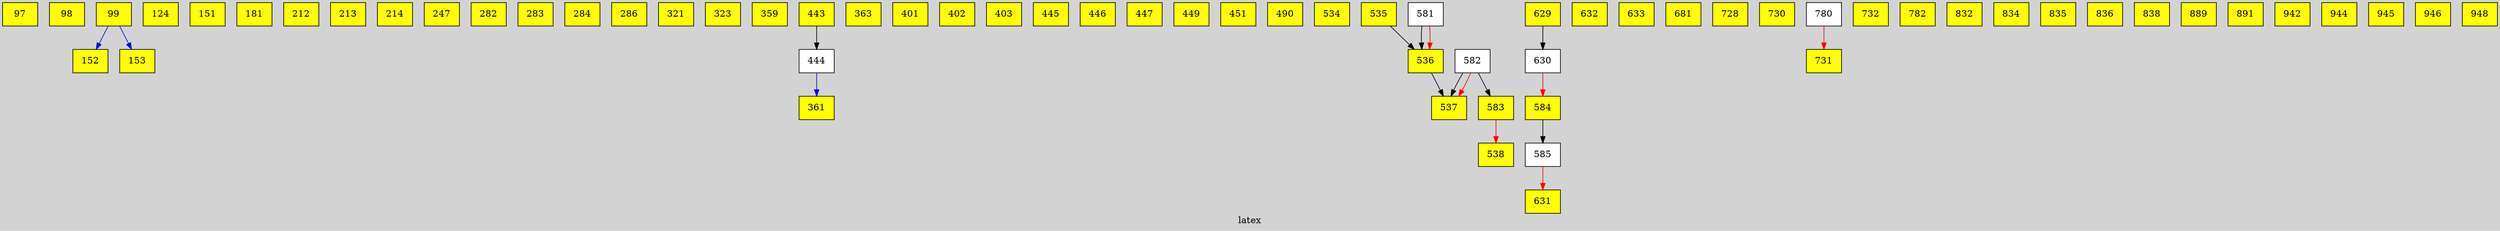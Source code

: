 digraph G {
graph [bgcolor=lightgrey]
node [shape=box]
label = "latex";
texlbl = "\huge{$time(s) = 7.57326e+06              \ \ \ \ T_9 = 0.3              \ \ \ \ \rho(g/cc) = 1000              \ \ \ \ {\mathrm{flow}_{max}} = 3.05091e-11$}";
97 [texlbl="\huge{$^{20}\mathrm{Ne}$}"             pos="750,750!",             style=filled, fillcolor="yellow"             ]
;
98 [texlbl="\huge{$^{21}\mathrm{Ne}$}"             pos="825,750!",             style=filled, fillcolor="yellow"             ]
;
99 [texlbl="\huge{$^{22}\mathrm{Ne}$}"             pos="900,750!",             style=filled, fillcolor="yellow"             ]
;
124 [texlbl="\huge{$^{23}\mathrm{Na}$}"             pos="900,825!",             style=filled, fillcolor="yellow"             ]
;
151 [texlbl="\huge{$^{24}\mathrm{Mg}$}"             pos="900,900!",             style=filled, fillcolor="yellow"             ]
;
152 [texlbl="\huge{$^{25}\mathrm{Mg}$}"             pos="975,900!",             style=filled, fillcolor="yellow"             ]
;
153 [texlbl="\huge{$^{26}\mathrm{Mg}$}"             pos="1050,900!",             style=filled, fillcolor="yellow"             ]
;
181 [texlbl="\huge{$^{27}\mathrm{Al}$}"             pos="1050,975!",             style=filled, fillcolor="yellow"             ]
;
212 [texlbl="\huge{$^{28}\mathrm{Si}$}"             pos="1050,1050!",             style=filled, fillcolor="yellow"             ]
;
213 [texlbl="\huge{$^{29}\mathrm{Si}$}"             pos="1125,1050!",             style=filled, fillcolor="yellow"             ]
;
214 [texlbl="\huge{$^{30}\mathrm{Si}$}"             pos="1200,1050!",             style=filled, fillcolor="yellow"             ]
;
247 [texlbl="\huge{$^{31}\mathrm{P}$}"             pos="1200,1125!",             style=filled, fillcolor="yellow"             ]
;
282 [texlbl="\huge{$^{32}\mathrm{S}$}"             pos="1200,1200!",             style=filled, fillcolor="yellow"             ]
;
283 [texlbl="\huge{$^{33}\mathrm{S}$}"             pos="1275,1200!",             style=filled, fillcolor="yellow"             ]
;
284 [texlbl="\huge{$^{34}\mathrm{S}$}"             pos="1350,1200!",             style=filled, fillcolor="yellow"             ]
;
286 [texlbl="\huge{$^{36}\mathrm{S}$}"             pos="1500,1200!",             style=filled, fillcolor="yellow"             ]
;
321 [texlbl="\huge{$^{35}\mathrm{Cl}$}"             pos="1350,1275!",             style=filled, fillcolor="yellow"             ]
;
323 [texlbl="\huge{$^{37}\mathrm{Cl}$}"             pos="1500,1275!",             style=filled, fillcolor="yellow"             ]
;
359 [texlbl="\huge{$^{36}\mathrm{Ar}$}"             pos="1350,1350!",             style=filled, fillcolor="yellow"             ]
;
361 [texlbl="\huge{$^{38}\mathrm{Ar}$}"             pos="1500,1350!",             style=filled, fillcolor="yellow"             ]
;
363 [texlbl="\huge{$^{40}\mathrm{Ar}$}"             pos="1650,1350!",             style=filled, fillcolor="yellow"             ]
;
401 [texlbl="\huge{$^{39}\mathrm{K}$}"             pos="1500,1425!",             style=filled, fillcolor="yellow"             ]
;
402 [texlbl="\huge{$^{40}\mathrm{K}$}"             pos="1575,1425!",             style=filled, fillcolor="yellow"             ]
;
403 [texlbl="\huge{$^{41}\mathrm{K}$}"             pos="1650,1425!",             style=filled, fillcolor="yellow"             ]
;
443 [texlbl="\huge{$^{40}\mathrm{Ca}$}"             pos="1500,1500!",             style=filled, fillcolor="yellow"             ]
;
444 [texlbl="\huge{$^{41}\mathrm{Ca}$}"             pos="1575,1500!",             style=filled, fillcolor="white"             ]
;
445 [texlbl="\huge{$^{42}\mathrm{Ca}$}"             pos="1650,1500!",             style=filled, fillcolor="yellow"             ]
;
446 [texlbl="\huge{$^{43}\mathrm{Ca}$}"             pos="1725,1500!",             style=filled, fillcolor="yellow"             ]
;
447 [texlbl="\huge{$^{44}\mathrm{Ca}$}"             pos="1800,1500!",             style=filled, fillcolor="yellow"             ]
;
449 [texlbl="\huge{$^{46}\mathrm{Ca}$}"             pos="1950,1500!",             style=filled, fillcolor="yellow"             ]
;
451 [texlbl="\huge{$^{48}\mathrm{Ca}$}"             pos="2100,1500!",             style=filled, fillcolor="yellow"             ]
;
490 [texlbl="\huge{$^{45}\mathrm{Sc}$}"             pos="1800,1575!",             style=filled, fillcolor="yellow"             ]
;
534 [texlbl="\huge{$^{46}\mathrm{Ti}$}"             pos="1800,1650!",             style=filled, fillcolor="yellow"             ]
;
535 [texlbl="\huge{$^{47}\mathrm{Ti}$}"             pos="1875,1650!",             style=filled, fillcolor="yellow"             ]
;
536 [texlbl="\huge{$^{48}\mathrm{Ti}$}"             pos="1950,1650!",             style=filled, fillcolor="yellow"             ]
;
537 [texlbl="\huge{$^{49}\mathrm{Ti}$}"             pos="2025,1650!",             style=filled, fillcolor="yellow"             ]
;
538 [texlbl="\huge{$^{50}\mathrm{Ti}$}"             pos="2100,1650!",             style=filled, fillcolor="yellow"             ]
;
581 [texlbl="\huge{$^{48}\mathrm{V}$}"             pos="1875,1725!",             style=filled, fillcolor="white"             ]
;
582 [texlbl="\huge{$^{49}\mathrm{V}$}"             pos="1950,1725!",             style=filled, fillcolor="white"             ]
;
583 [texlbl="\huge{$^{50}\mathrm{V}$}"             pos="2025,1725!",             style=filled, fillcolor="yellow"             ]
;
584 [texlbl="\huge{$^{51}\mathrm{V}$}"             pos="2100,1725!",             style=filled, fillcolor="yellow"             ]
;
585 [texlbl="\huge{$^{52}\mathrm{V}$}"             pos="2175,1725!",             style=filled, fillcolor="white"             ]
;
629 [texlbl="\huge{$^{50}\mathrm{Cr}$}"             pos="1950,1800!",             style=filled, fillcolor="yellow"             ]
;
630 [texlbl="\huge{$^{51}\mathrm{Cr}$}"             pos="2025,1800!",             style=filled, fillcolor="white"             ]
;
631 [texlbl="\huge{$^{52}\mathrm{Cr}$}"             pos="2100,1800!",             style=filled, fillcolor="yellow"             ]
;
632 [texlbl="\huge{$^{53}\mathrm{Cr}$}"             pos="2175,1800!",             style=filled, fillcolor="yellow"             ]
;
633 [texlbl="\huge{$^{54}\mathrm{Cr}$}"             pos="2250,1800!",             style=filled, fillcolor="yellow"             ]
;
681 [texlbl="\huge{$^{55}\mathrm{Mn}$}"             pos="2250,1875!",             style=filled, fillcolor="yellow"             ]
;
728 [texlbl="\huge{$^{54}\mathrm{Fe}$}"             pos="2100,1950!",             style=filled, fillcolor="yellow"             ]
;
730 [texlbl="\huge{$^{56}\mathrm{Fe}$}"             pos="2250,1950!",             style=filled, fillcolor="yellow"             ]
;
731 [texlbl="\huge{$^{57}\mathrm{Fe}$}"             pos="2325,1950!",             style=filled, fillcolor="yellow"             ]
;
732 [texlbl="\huge{$^{58}\mathrm{Fe}$}"             pos="2400,1950!",             style=filled, fillcolor="yellow"             ]
;
780 [texlbl="\huge{$^{57}\mathrm{Co}$}"             pos="2250,2025!",             style=filled, fillcolor="white"             ]
;
782 [texlbl="\huge{$^{59}\mathrm{Co}$}"             pos="2400,2025!",             style=filled, fillcolor="yellow"             ]
;
832 [texlbl="\huge{$^{58}\mathrm{Ni}$}"             pos="2250,2100!",             style=filled, fillcolor="yellow"             ]
;
834 [texlbl="\huge{$^{60}\mathrm{Ni}$}"             pos="2400,2100!",             style=filled, fillcolor="yellow"             ]
;
835 [texlbl="\huge{$^{61}\mathrm{Ni}$}"             pos="2475,2100!",             style=filled, fillcolor="yellow"             ]
;
836 [texlbl="\huge{$^{62}\mathrm{Ni}$}"             pos="2550,2100!",             style=filled, fillcolor="yellow"             ]
;
838 [texlbl="\huge{$^{64}\mathrm{Ni}$}"             pos="2700,2100!",             style=filled, fillcolor="yellow"             ]
;
889 [texlbl="\huge{$^{63}\mathrm{Cu}$}"             pos="2550,2175!",             style=filled, fillcolor="yellow"             ]
;
891 [texlbl="\huge{$^{65}\mathrm{Cu}$}"             pos="2700,2175!",             style=filled, fillcolor="yellow"             ]
;
942 [texlbl="\huge{$^{64}\mathrm{Zn}$}"             pos="2550,2250!",             style=filled, fillcolor="yellow"             ]
;
944 [texlbl="\huge{$^{66}\mathrm{Zn}$}"             pos="2700,2250!",             style=filled, fillcolor="yellow"             ]
;
945 [texlbl="\huge{$^{67}\mathrm{Zn}$}"             pos="2775,2250!",             style=filled, fillcolor="yellow"             ]
;
946 [texlbl="\huge{$^{68}\mathrm{Zn}$}"             pos="2850,2250!",             style=filled, fillcolor="yellow"             ]
;
948 [texlbl="\huge{$^{70}\mathrm{Zn}$}"             pos="3000,2250!",             style=filled, fillcolor="yellow"             ]
;
780->731 [style="line width = 0.0266pt, solid" color = "red"]
;
630->584 [style="line width = 10.0000pt, solid" color = "red"]
;
99->153 [style="line width = 0.1391pt, solid" color = "blue"]
;
443->444 [style="line width = 0.0762pt, solid" color = "black"]
;
444->361 [style="line width = 0.0124pt, solid" color = "blue"]
;
629->630 [style="line width = 0.0922pt, solid" color = "black"]
;
99->152 [style="line width = 0.4246pt, solid" color = "blue"]
;
535->536 [style="line width = 0.0172pt, solid" color = "black"]
;
536->537 [style="line width = 0.0555pt, solid" color = "black"]
;
581->536 [style="line width = 0.0663pt, solid" color = "black"]
;
582->537 [style="line width = 0.0167pt, solid" color = "black"]
;
582->583 [style="line width = 0.0802pt, solid" color = "black"]
;
584->585 [style="line width = 0.0325pt, solid" color = "black"]
;
581->536 [style="line width = 6.5812pt, solid" color = "red"]
;
582->537 [style="line width = 7.6480pt, solid" color = "red"]
;
583->538 [style="line width = 0.0523pt, solid" color = "red"]
;
585->631 [style="line width = 0.0325pt, solid" color = "red"]
;
}
